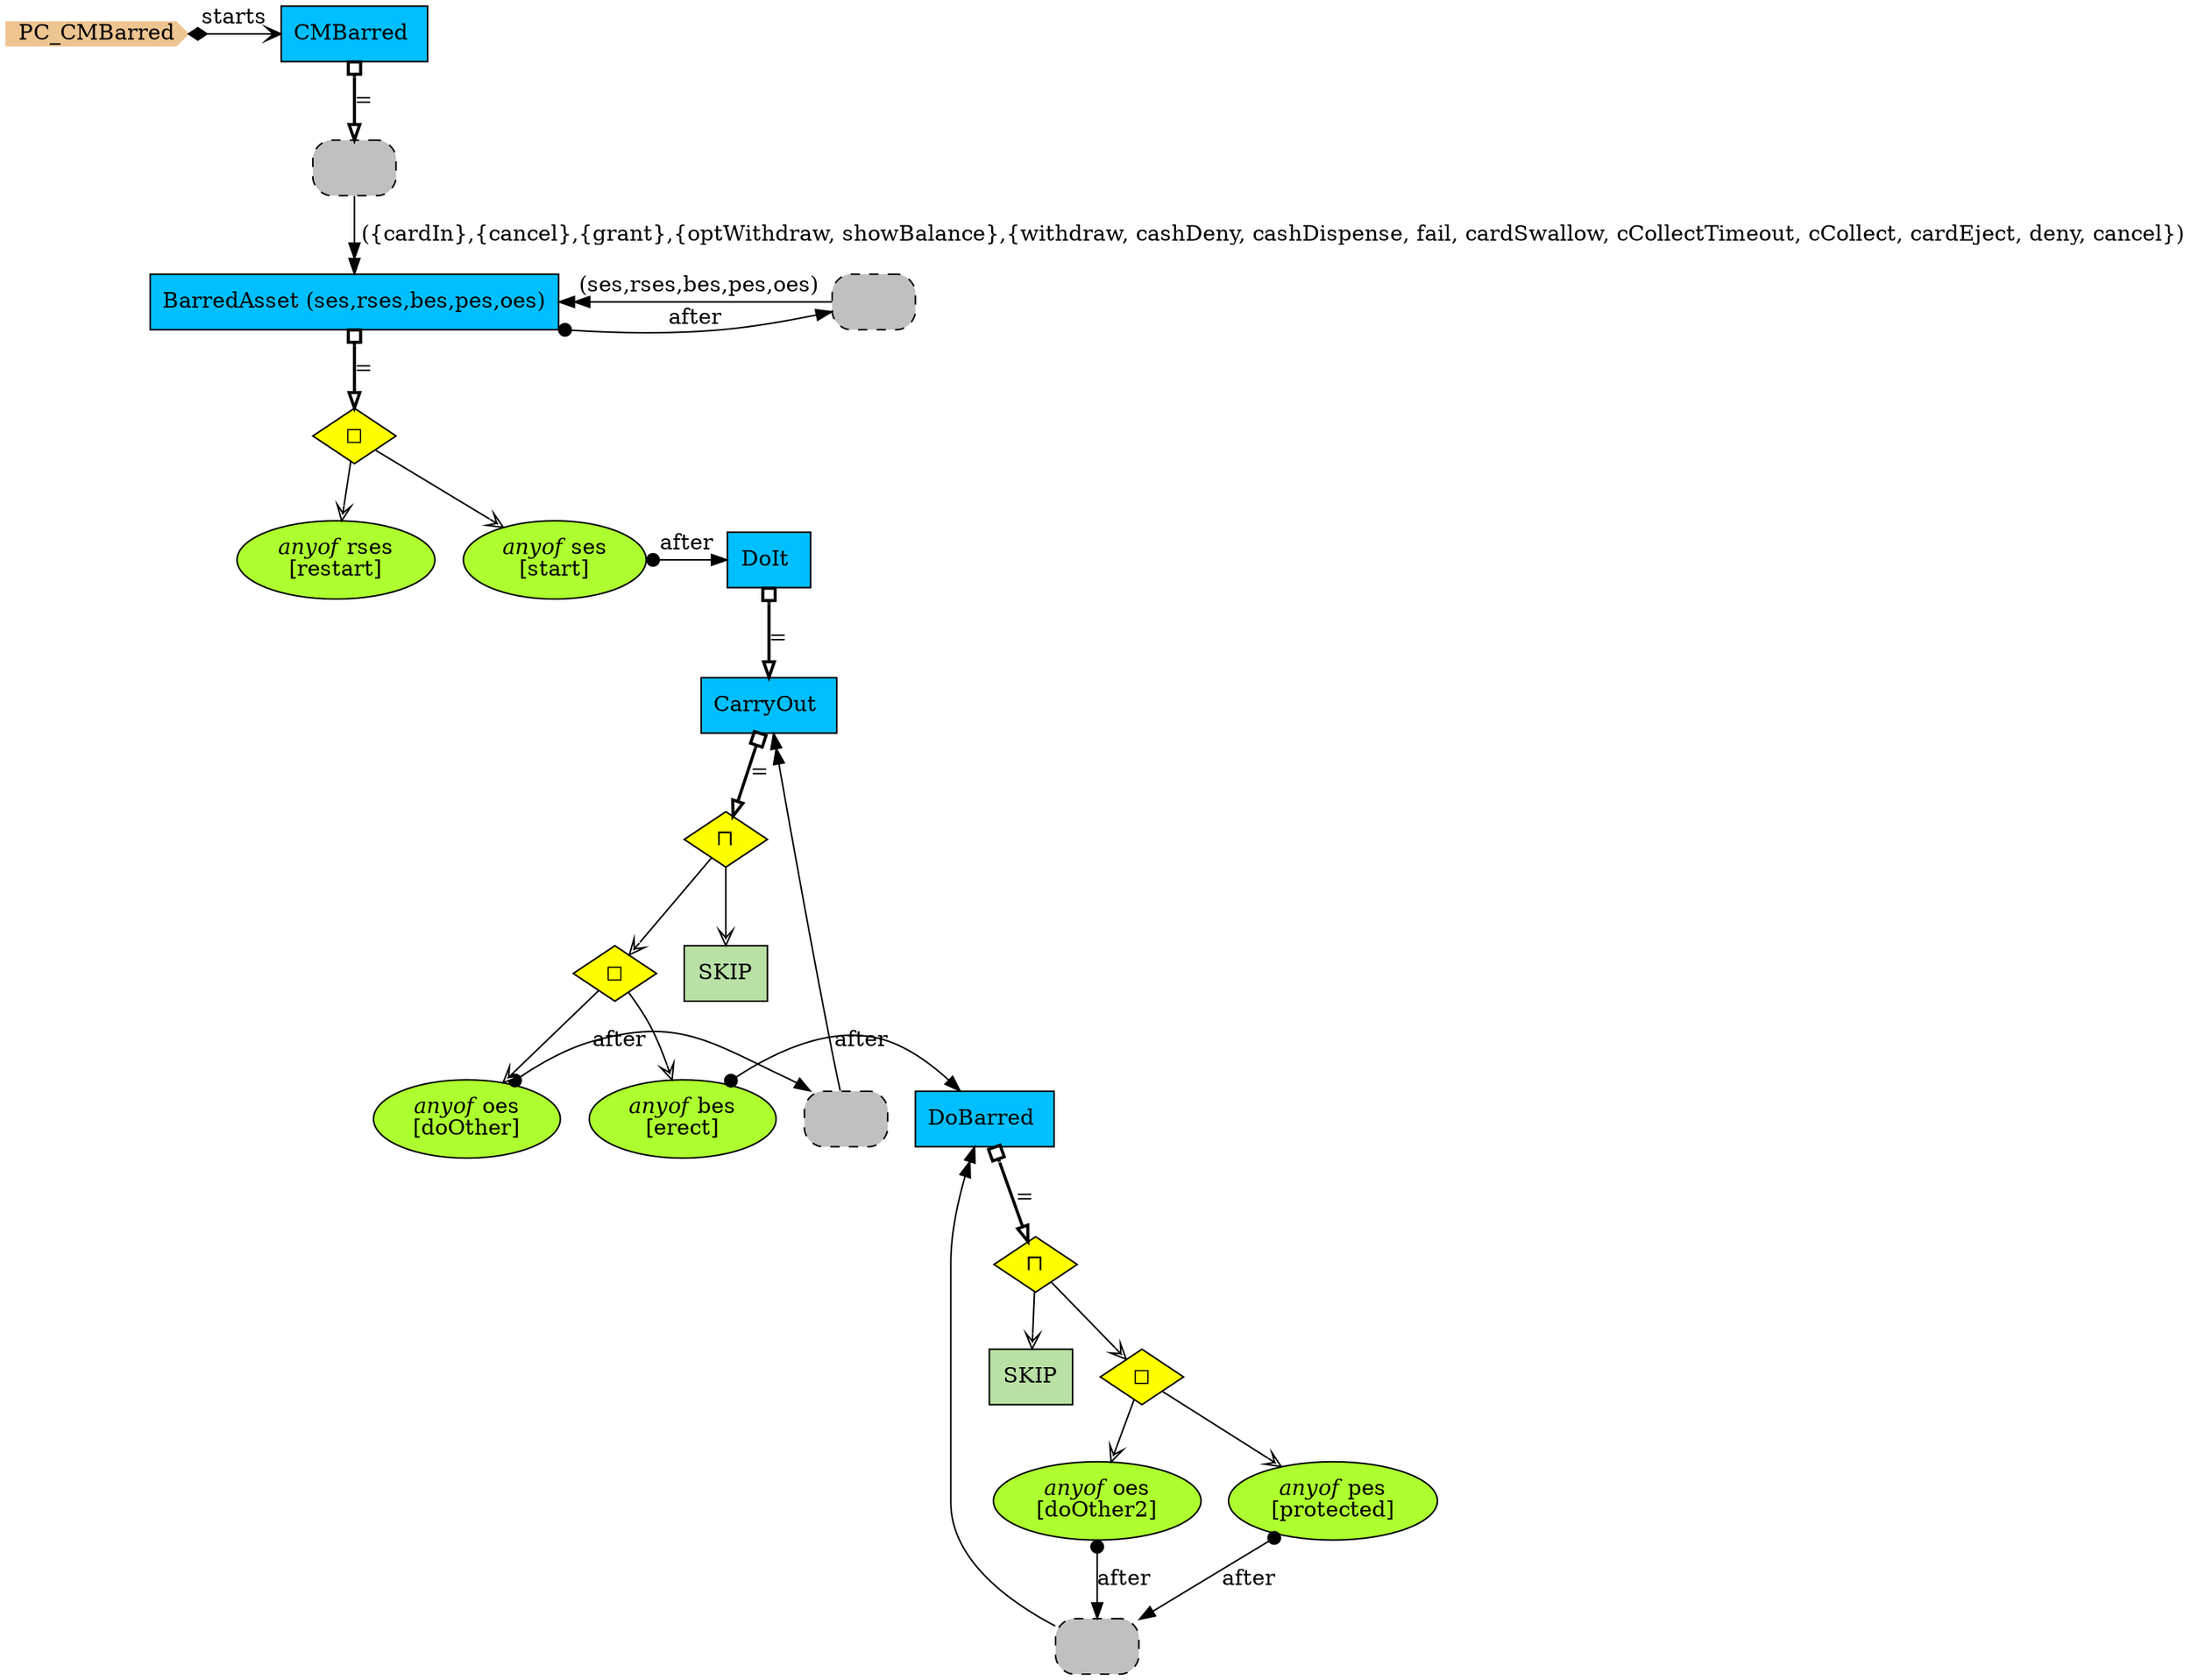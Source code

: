 digraph {
StartN_ [shape = cds,color=burlywood2,style=filled,height=.2,width=.2, label =PC_CMBarred];
RefBarredAsset2 [shape=rectangle,fillcolor=gray,style="rounded,filled,dashed",label=" "];
refDoBarred [shape=rectangle,fillcolor=gray,style="rounded,filled,dashed",label=" "];
protected [shape=ellipse,fillcolor=greenyellow,style = filled,label=<<I>anyof</I> pes<br/>[protected]>];
doOther2 [shape=ellipse,fillcolor=greenyellow,style = filled,label=<<I>anyof</I> oes<br/>[doOther2]>];
SKIP2 [shape=box,fillcolor="#B9E0A5",style = filled,label="SKIP"];
OpDoBarred2 [shape=diamond,fillcolor=yellow,style = filled,label="◻︎"];
OpDoBarred [shape=diamond,fillcolor=yellow,style = filled,label="⊓"];
DoBarred [shape=box,fillcolor=deepskyblue,style = filled,label="DoBarred "];
RefCarryOut [shape=rectangle,fillcolor=gray,style="rounded,filled,dashed",label=" "];
erect [shape=ellipse,fillcolor=greenyellow,style = filled,label=<<I>anyof</I> bes<br/>[erect]>];
doOther [shape=ellipse,fillcolor=greenyellow,style = filled,label=<<I>anyof</I> oes<br/>[doOther]>];
SKIP [shape=box,fillcolor="#B9E0A5",style = filled,label="SKIP"];
OpCarryOut2 [shape=diamond,fillcolor=yellow,style = filled,label="◻︎"];
CarryOut [shape=box,fillcolor=deepskyblue,style = filled,label="CarryOut "];
DoIt [shape=box,fillcolor=deepskyblue,style = filled,label="DoIt "];
OpCarryOut [shape=diamond,fillcolor=yellow,style = filled,label="⊓"];
restart [shape=ellipse,fillcolor=greenyellow,style = filled,label=<<I>anyof</I> rses<br/>[restart]>];
OpBarredAsset [shape=diamond,fillcolor=yellow,style = filled,label="◻︎"];
BarredAsset [shape=box,fillcolor=deepskyblue,style = filled,label="BarredAsset (ses,rses,bes,pes,oes)"];
start [shape=ellipse,fillcolor=greenyellow,style = filled,label=<<I>anyof</I> ses<br/>[start]>];
CMBarred [shape=box,fillcolor=deepskyblue,style = filled,label="CMBarred "];
RefBarredAsset [shape=rectangle,fillcolor=gray,style="rounded,filled,dashed",label=" "];

{rank=min;StartN_,CMBarred}
{rank=same;BarredAsset,RefBarredAsset2}
{rank=same;start,DoIt}
{rank=same;doOther,RefCarryOut}
{rank=same;erect,DoBarred}

RefBarredAsset2->BarredAsset[arrowhead="normalnormal",label=" (ses,rses,bes,pes,oes)"];
protected->refDoBarred[arrowtail=dot,dir=both,label="after"];
doOther2->refDoBarred[arrowtail=dot,dir=both,label="after"];
refDoBarred->DoBarred[arrowhead="normalnormal",label=" "];
OpDoBarred2->protected[arrowhead="vee",fillcolor=white];
OpDoBarred2->doOther2[arrowhead="vee",fillcolor=white];
OpDoBarred->SKIP2[arrowhead="vee",fillcolor=white];
OpDoBarred->OpDoBarred2[arrowhead="vee",fillcolor=white];
erect->DoBarred[arrowtail=dot,dir=both,label="after"];
doOther->RefCarryOut[arrowtail=dot,dir=both,label="after"];
RefCarryOut->CarryOut[arrowhead="normalnormal",label=" "];
OpCarryOut2->erect[arrowhead="vee",fillcolor=white];
OpCarryOut2->doOther[arrowhead="vee",fillcolor=white];
OpCarryOut->SKIP[arrowhead="vee",fillcolor=white];
OpCarryOut->OpCarryOut2[arrowhead="vee",fillcolor=white];
start->DoIt[arrowtail=dot,dir=both,label="after"];
OpBarredAsset->restart[arrowhead="vee",fillcolor=white];
OpBarredAsset->start[arrowhead="vee",fillcolor=white];
BarredAsset->RefBarredAsset2[arrowtail=dot,dir=both,label="after"];
RefBarredAsset->BarredAsset[arrowhead="normalnormal",label=" ({cardIn},{cancel},{grant},{optWithdraw, showBalance},{withdraw, cashDeny, cashDispense, fail, cardSwallow, cCollectTimeout, cCollect, cardEject, deny, cancel})"];
StartN_->CMBarred[arrowhead="open",arrowtail=diamond,dir=both,label="starts"];
DoBarred->OpDoBarred[arrowhead="onormal",dir=both,arrowtail=obox,penwidth=2,label="="];
CarryOut->OpCarryOut[arrowhead="onormal",dir=both,arrowtail=obox,penwidth=2,label="="];
DoIt->CarryOut[arrowhead="onormal",dir=both,arrowtail=obox,penwidth=2,label="="];
BarredAsset->OpBarredAsset[arrowhead="onormal",dir=both,arrowtail=obox,penwidth=2,label="="];
CMBarred->RefBarredAsset[arrowhead="onormal",dir=both,arrowtail=obox,penwidth=2,label="="];
}